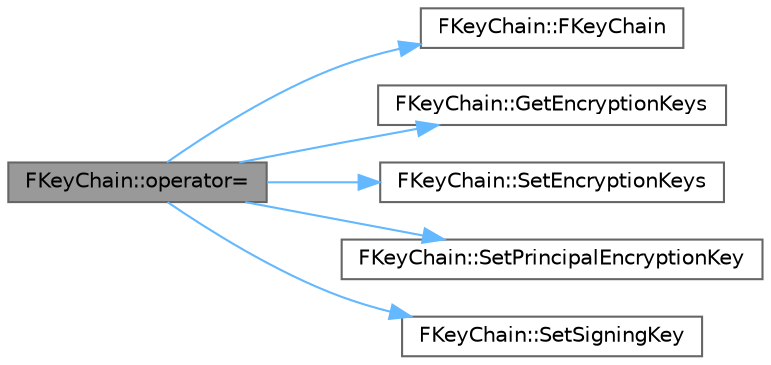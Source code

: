 digraph "FKeyChain::operator="
{
 // INTERACTIVE_SVG=YES
 // LATEX_PDF_SIZE
  bgcolor="transparent";
  edge [fontname=Helvetica,fontsize=10,labelfontname=Helvetica,labelfontsize=10];
  node [fontname=Helvetica,fontsize=10,shape=box,height=0.2,width=0.4];
  rankdir="LR";
  Node1 [id="Node000001",label="FKeyChain::operator=",height=0.2,width=0.4,color="gray40", fillcolor="grey60", style="filled", fontcolor="black",tooltip=" "];
  Node1 -> Node2 [id="edge1_Node000001_Node000002",color="steelblue1",style="solid",tooltip=" "];
  Node2 [id="Node000002",label="FKeyChain::FKeyChain",height=0.2,width=0.4,color="grey40", fillcolor="white", style="filled",URL="$d5/d47/structFKeyChain.html#a481b7201ec9b62736f8a98a17f8d9afd",tooltip=" "];
  Node1 -> Node3 [id="edge2_Node000001_Node000003",color="steelblue1",style="solid",tooltip=" "];
  Node3 [id="Node000003",label="FKeyChain::GetEncryptionKeys",height=0.2,width=0.4,color="grey40", fillcolor="white", style="filled",URL="$d5/d47/structFKeyChain.html#a559b823fc84244767815a993e17471df",tooltip=" "];
  Node1 -> Node4 [id="edge3_Node000001_Node000004",color="steelblue1",style="solid",tooltip=" "];
  Node4 [id="Node000004",label="FKeyChain::SetEncryptionKeys",height=0.2,width=0.4,color="grey40", fillcolor="white", style="filled",URL="$d5/d47/structFKeyChain.html#aa83faedd7cc7b074b65b71952f584170",tooltip=" "];
  Node1 -> Node5 [id="edge4_Node000001_Node000005",color="steelblue1",style="solid",tooltip=" "];
  Node5 [id="Node000005",label="FKeyChain::SetPrincipalEncryptionKey",height=0.2,width=0.4,color="grey40", fillcolor="white", style="filled",URL="$d5/d47/structFKeyChain.html#ad465a213bfd30a0b4264be6b512c2336",tooltip=" "];
  Node1 -> Node6 [id="edge5_Node000001_Node000006",color="steelblue1",style="solid",tooltip=" "];
  Node6 [id="Node000006",label="FKeyChain::SetSigningKey",height=0.2,width=0.4,color="grey40", fillcolor="white", style="filled",URL="$d5/d47/structFKeyChain.html#ad4118f61a90759be26ef113a07ac0602",tooltip=" "];
}
